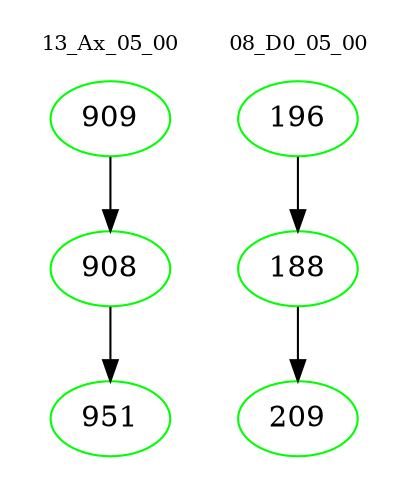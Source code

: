 digraph{
subgraph cluster_0 {
color = white
label = "13_Ax_05_00";
fontsize=10;
T0_909 [label="909", color="green"]
T0_909 -> T0_908 [color="black"]
T0_908 [label="908", color="green"]
T0_908 -> T0_951 [color="black"]
T0_951 [label="951", color="green"]
}
subgraph cluster_1 {
color = white
label = "08_D0_05_00";
fontsize=10;
T1_196 [label="196", color="green"]
T1_196 -> T1_188 [color="black"]
T1_188 [label="188", color="green"]
T1_188 -> T1_209 [color="black"]
T1_209 [label="209", color="green"]
}
}
